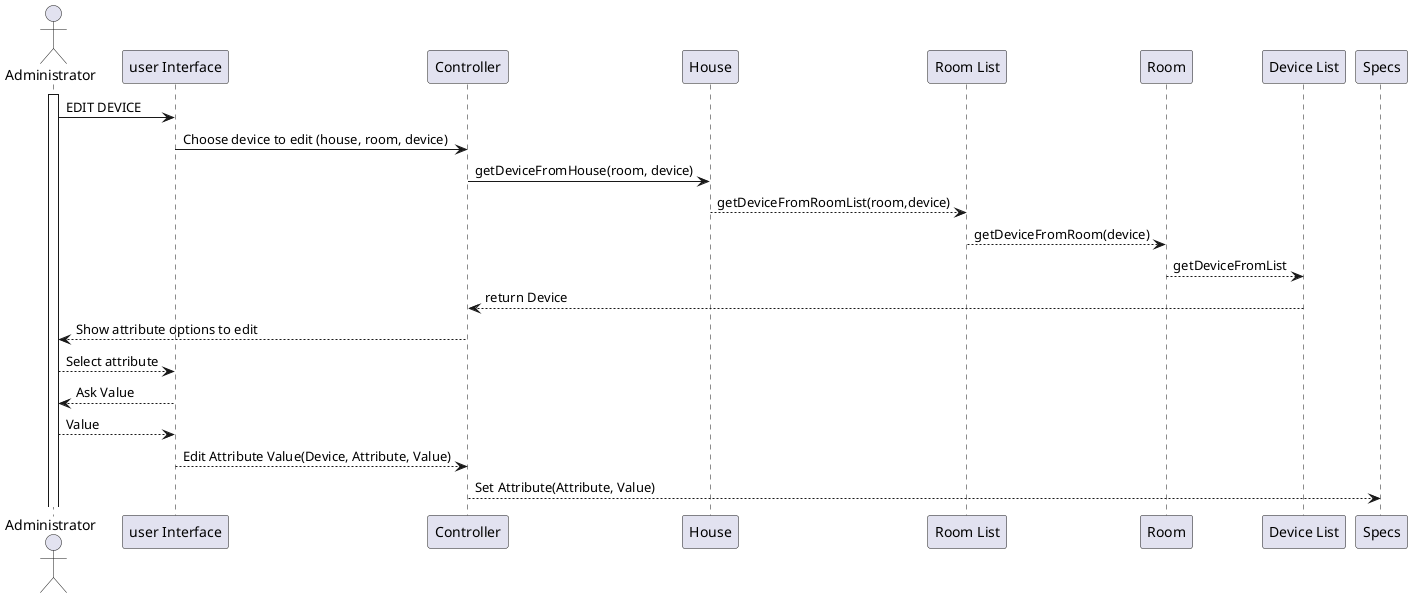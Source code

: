 @startuml
actor Administrator
participant "user Interface" as A
participant "Controller" as B
participant "House" as C
participant "Room List" as D
participant "Room" as E
participant "Device List" as F
participant "Specs" as G
activate Administrator
Administrator -> A: EDIT DEVICE

A -> B: Choose device to edit (house, room, device)

B -> C: getDeviceFromHouse(room, device)

C --> D: getDeviceFromRoomList(room,device)

D --> E: getDeviceFromRoom(device)

E-->F: getDeviceFromList

F-->B:return Device

B-->Administrator: Show attribute options to edit

Administrator-->A: Select attribute
A-->Administrator: Ask Value



Administrator -->A: Value

A-->B: Edit Attribute Value(Device, Attribute, Value)

B-->G: Set Attribute(Attribute, Value)

@enduml